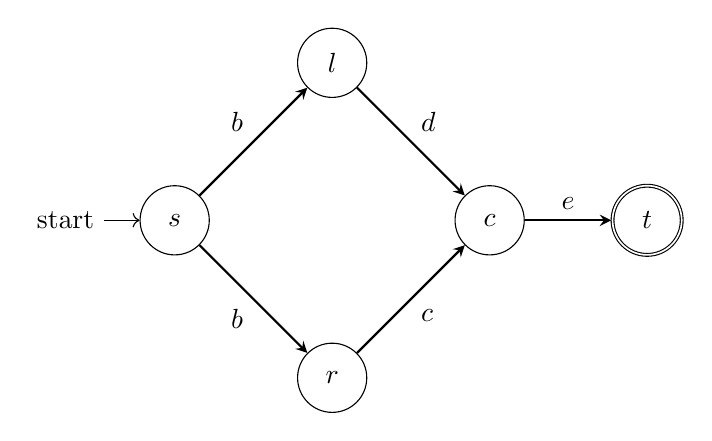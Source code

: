 \begin{tikzpicture}[
    every edge/.style={draw,auto}
]
	\node[state, initial] (A) at (0,0) {$s$};
	\node[state] at (2,2) (B)  {$l$};
	\node[state] at (2,-2) (C) {$r$};
	\node[state] at (4,0) (D)  {$c$};
	\node[state,accepting] at (6,0) (E) {$t$};
    \path[->, thick, >=stealth]
	(A) edge node[] {$b$} (B)
	(A) edge node[swap] {$b$} (C)
	(B) edge node[] {$d$} (D)
	(C) edge node[swap] {$c$} (D)
	(D) edge node[] {$e$} (E)
    ;
\end{tikzpicture}
